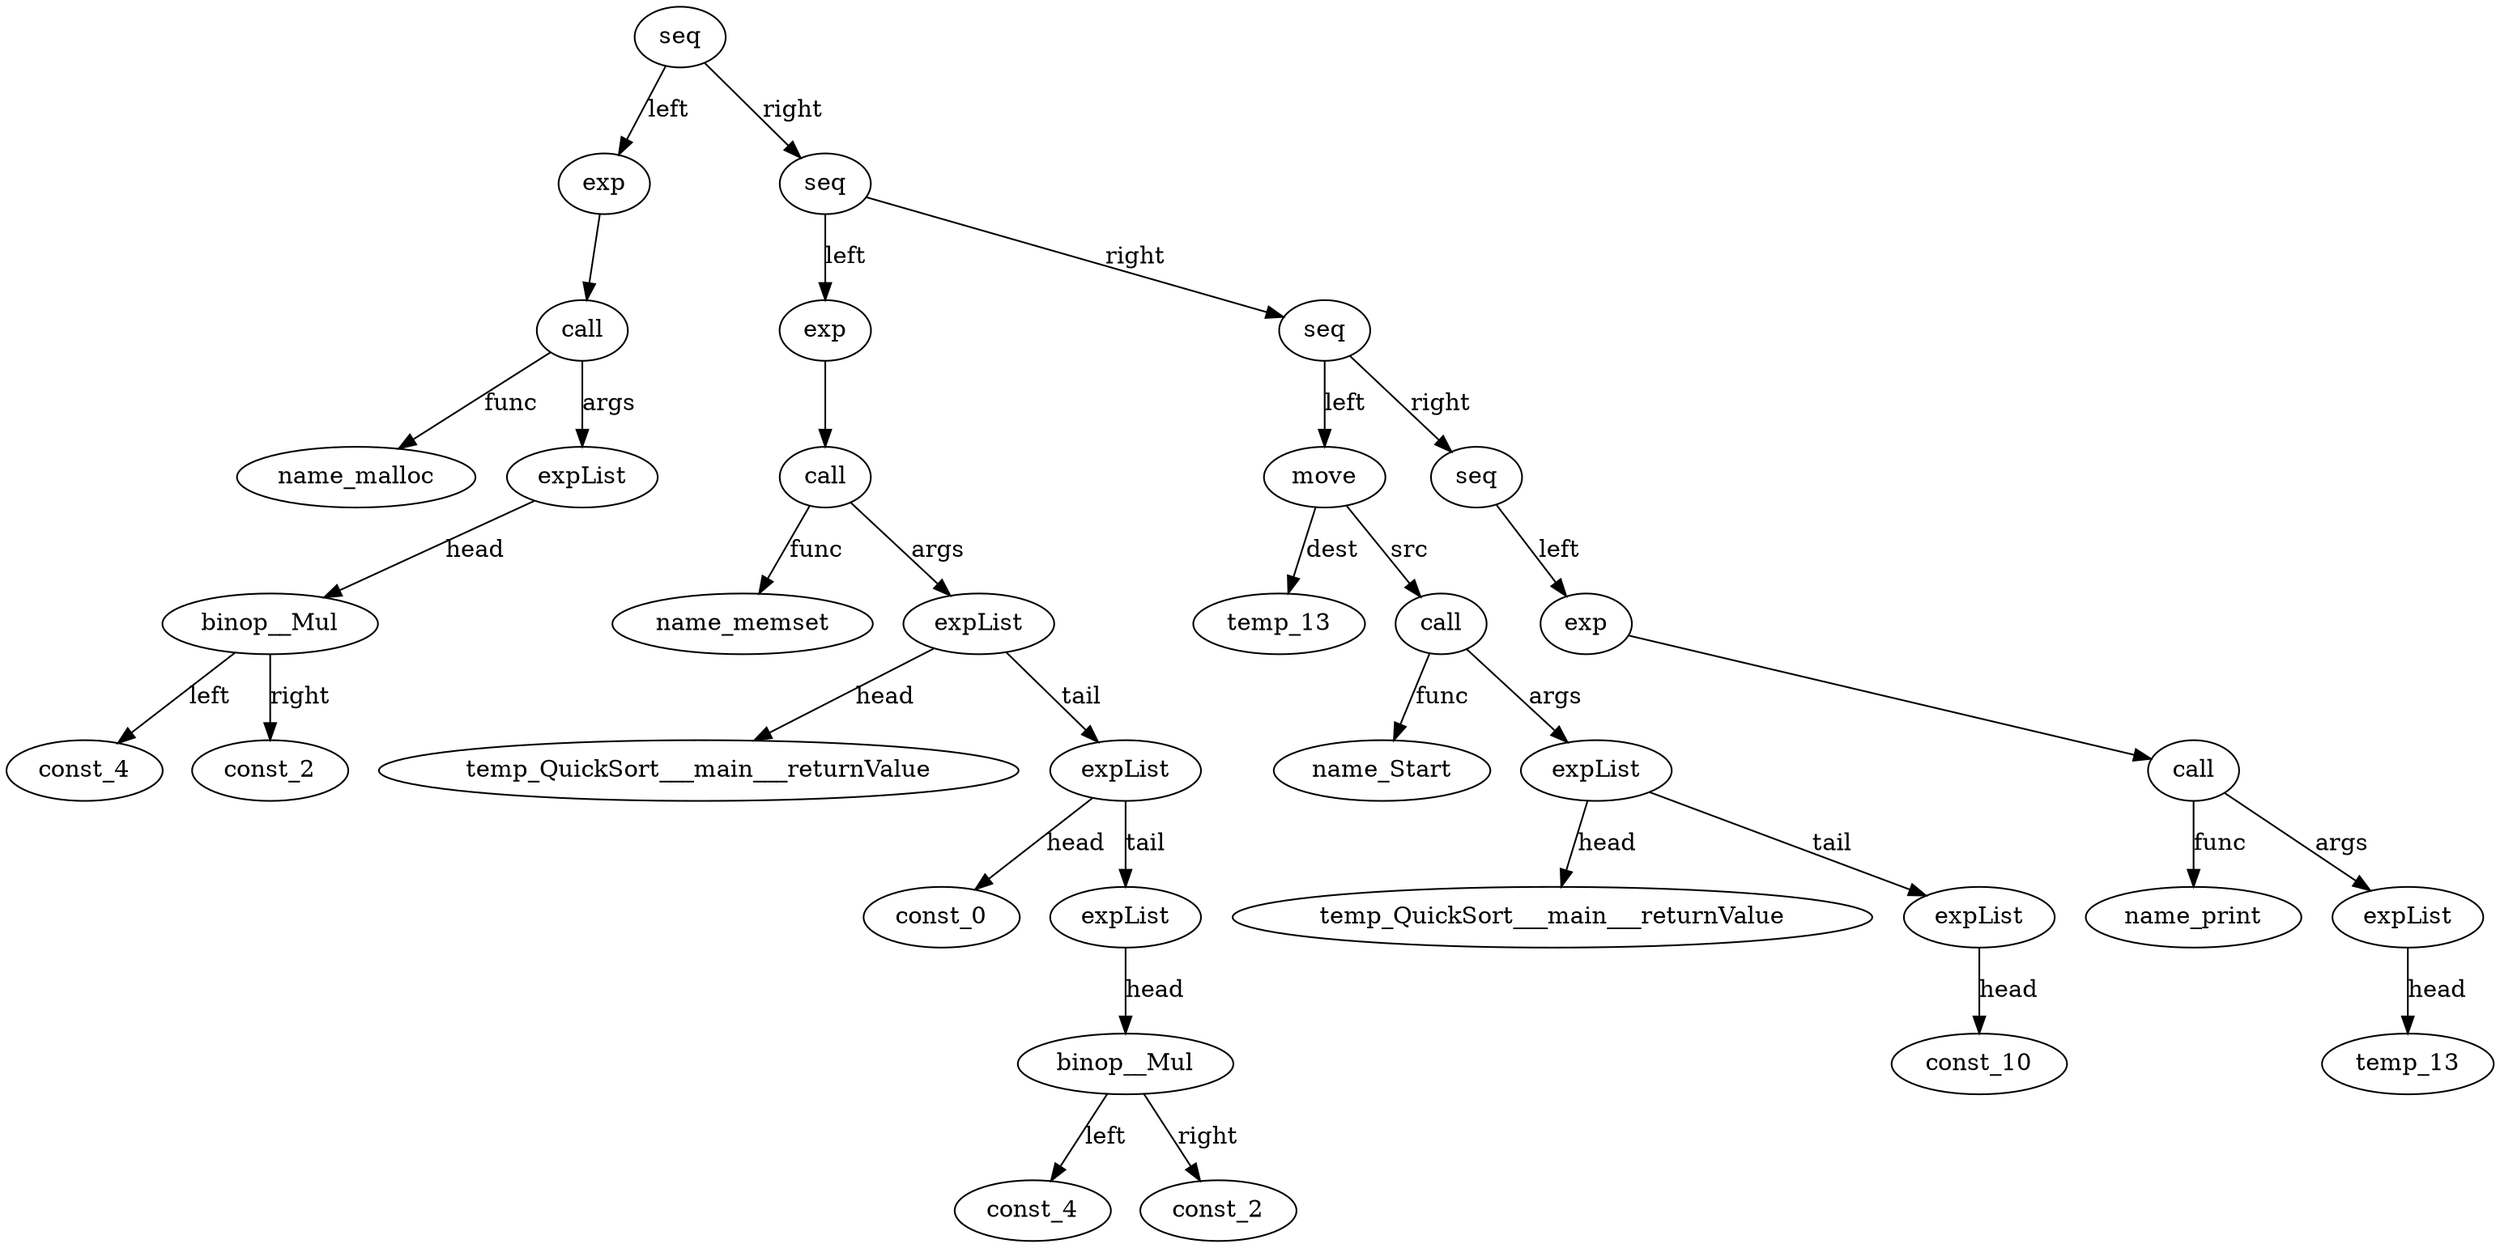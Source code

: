 digraph {
name_malloc__id_0 [ label="name_malloc" ]; 
const_4__id_1 [ label="const_4" ]; 
const_2__id_2 [ label="const_2" ]; 
binop__Mul__id_3 [ label="binop__Mul" ]; 
binop__Mul__id_3 -> const_2__id_2 [ label="right"] ; 
binop__Mul__id_3 -> const_4__id_1 [ label="left"] ; 
expList__id_4 [ label="expList" ]; 
expList__id_4 -> binop__Mul__id_3 [ label="head"] ; 
call__id_5 [ label="call" ]; 
call__id_5 -> name_malloc__id_0 [ label="func"] ; 
call__id_5 -> expList__id_4 [ label="args"] ; 
exp__id_6 [ label="exp" ]; 
exp__id_6 -> call__id_5 ; 
name_memset__id_7 [ label="name_memset" ]; 
temp_QuickSort___main___returnValue__id_8 [ label="temp_QuickSort___main___returnValue" ]; 
const_0__id_9 [ label="const_0" ]; 
const_4__id_10 [ label="const_4" ]; 
const_2__id_11 [ label="const_2" ]; 
binop__Mul__id_12 [ label="binop__Mul" ]; 
binop__Mul__id_12 -> const_2__id_11 [ label="right"] ; 
binop__Mul__id_12 -> const_4__id_10 [ label="left"] ; 
expList__id_13 [ label="expList" ]; 
expList__id_13 -> binop__Mul__id_12 [ label="head"] ; 
expList__id_14 [ label="expList" ]; 
expList__id_14 -> const_0__id_9 [ label="head"] ; 
expList__id_14 -> expList__id_13 [ label="tail"] ; 
expList__id_15 [ label="expList" ]; 
expList__id_15 -> temp_QuickSort___main___returnValue__id_8 [ label="head"] ; 
expList__id_15 -> expList__id_14 [ label="tail"] ; 
call__id_16 [ label="call" ]; 
call__id_16 -> name_memset__id_7 [ label="func"] ; 
call__id_16 -> expList__id_15 [ label="args"] ; 
exp__id_17 [ label="exp" ]; 
exp__id_17 -> call__id_16 ; 
temp_13__id_18 [ label="temp_13" ]; 
name_Start__id_19 [ label="name_Start" ]; 
temp_QuickSort___main___returnValue__id_20 [ label="temp_QuickSort___main___returnValue" ]; 
const_10__id_21 [ label="const_10" ]; 
expList__id_22 [ label="expList" ]; 
expList__id_22 -> const_10__id_21 [ label="head"] ; 
expList__id_23 [ label="expList" ]; 
expList__id_23 -> temp_QuickSort___main___returnValue__id_20 [ label="head"] ; 
expList__id_23 -> expList__id_22 [ label="tail"] ; 
call__id_24 [ label="call" ]; 
call__id_24 -> name_Start__id_19 [ label="func"] ; 
call__id_24 -> expList__id_23 [ label="args"] ; 
move__id_25 [ label="move" ]; 
move__id_25 -> temp_13__id_18 [ label="dest"] ; 
move__id_25 -> call__id_24 [ label="src"] ; 
name_print__id_26 [ label="name_print" ]; 
temp_13__id_27 [ label="temp_13" ]; 
expList__id_28 [ label="expList" ]; 
expList__id_28 -> temp_13__id_27 [ label="head"] ; 
call__id_29 [ label="call" ]; 
call__id_29 -> name_print__id_26 [ label="func"] ; 
call__id_29 -> expList__id_28 [ label="args"] ; 
exp__id_30 [ label="exp" ]; 
exp__id_30 -> call__id_29 ; 
seq__id_31 [ label="seq" ]; 
seq__id_31 -> exp__id_30 [ label="left"] ; 
seq__id_32 [ label="seq" ]; 
seq__id_32 -> move__id_25 [ label="left"] ; 
seq__id_32 -> seq__id_31 [ label="right"] ; 
seq__id_33 [ label="seq" ]; 
seq__id_33 -> exp__id_17 [ label="left"] ; 
seq__id_33 -> seq__id_32 [ label="right"] ; 
seq__id_34 [ label="seq" ]; 
seq__id_34 -> exp__id_6 [ label="left"] ; 
seq__id_34 -> seq__id_33 [ label="right"] ; 

}